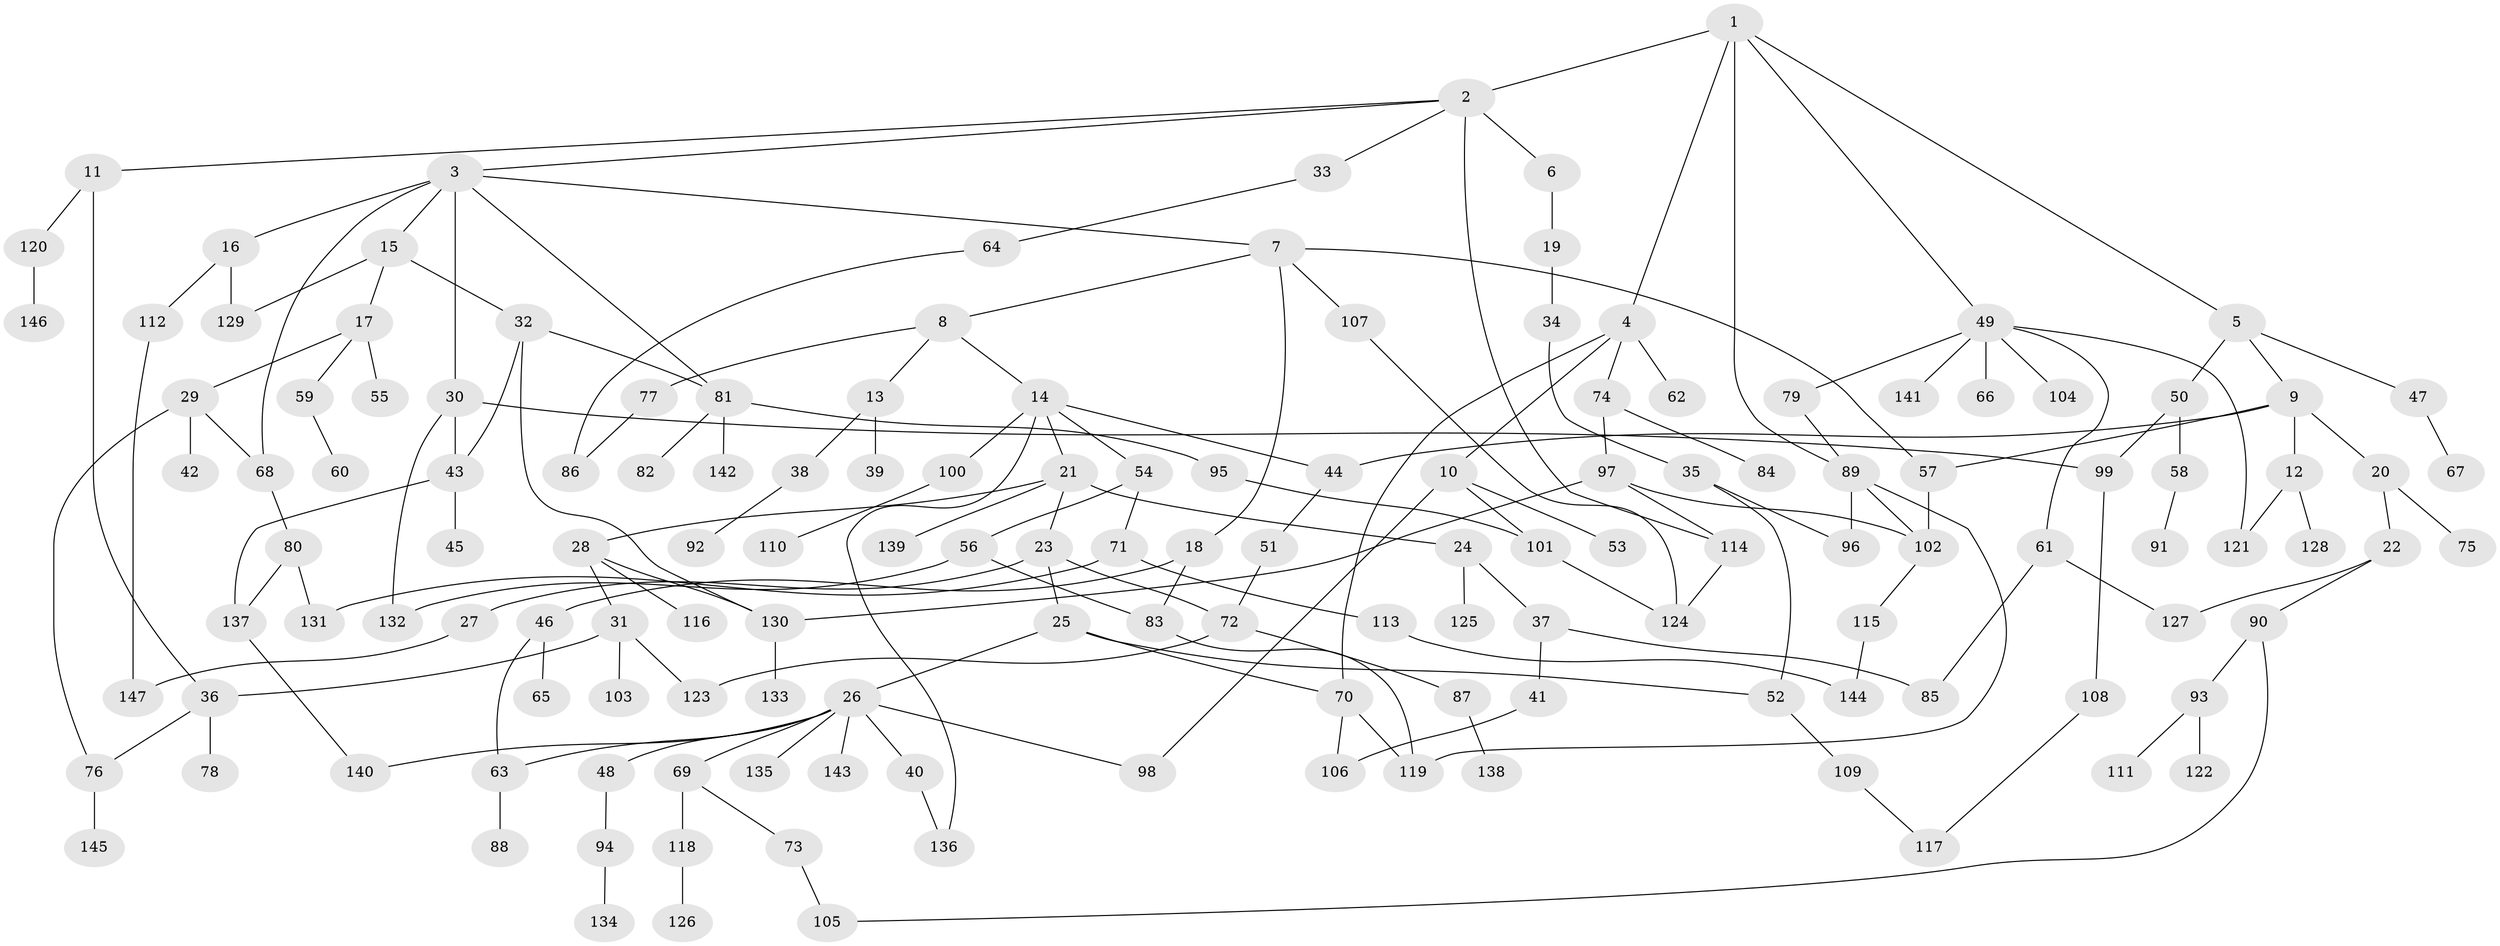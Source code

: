 // Generated by graph-tools (version 1.1) at 2025/25/03/09/25 03:25:25]
// undirected, 147 vertices, 188 edges
graph export_dot {
graph [start="1"]
  node [color=gray90,style=filled];
  1;
  2;
  3;
  4;
  5;
  6;
  7;
  8;
  9;
  10;
  11;
  12;
  13;
  14;
  15;
  16;
  17;
  18;
  19;
  20;
  21;
  22;
  23;
  24;
  25;
  26;
  27;
  28;
  29;
  30;
  31;
  32;
  33;
  34;
  35;
  36;
  37;
  38;
  39;
  40;
  41;
  42;
  43;
  44;
  45;
  46;
  47;
  48;
  49;
  50;
  51;
  52;
  53;
  54;
  55;
  56;
  57;
  58;
  59;
  60;
  61;
  62;
  63;
  64;
  65;
  66;
  67;
  68;
  69;
  70;
  71;
  72;
  73;
  74;
  75;
  76;
  77;
  78;
  79;
  80;
  81;
  82;
  83;
  84;
  85;
  86;
  87;
  88;
  89;
  90;
  91;
  92;
  93;
  94;
  95;
  96;
  97;
  98;
  99;
  100;
  101;
  102;
  103;
  104;
  105;
  106;
  107;
  108;
  109;
  110;
  111;
  112;
  113;
  114;
  115;
  116;
  117;
  118;
  119;
  120;
  121;
  122;
  123;
  124;
  125;
  126;
  127;
  128;
  129;
  130;
  131;
  132;
  133;
  134;
  135;
  136;
  137;
  138;
  139;
  140;
  141;
  142;
  143;
  144;
  145;
  146;
  147;
  1 -- 2;
  1 -- 4;
  1 -- 5;
  1 -- 49;
  1 -- 89;
  2 -- 3;
  2 -- 6;
  2 -- 11;
  2 -- 33;
  2 -- 114;
  3 -- 7;
  3 -- 15;
  3 -- 16;
  3 -- 30;
  3 -- 68;
  3 -- 81;
  4 -- 10;
  4 -- 62;
  4 -- 70;
  4 -- 74;
  5 -- 9;
  5 -- 47;
  5 -- 50;
  6 -- 19;
  7 -- 8;
  7 -- 18;
  7 -- 107;
  7 -- 57;
  8 -- 13;
  8 -- 14;
  8 -- 77;
  9 -- 12;
  9 -- 20;
  9 -- 44;
  9 -- 57;
  10 -- 53;
  10 -- 101;
  10 -- 98;
  11 -- 120;
  11 -- 36;
  12 -- 128;
  12 -- 121;
  13 -- 38;
  13 -- 39;
  14 -- 21;
  14 -- 54;
  14 -- 100;
  14 -- 136;
  14 -- 44;
  15 -- 17;
  15 -- 32;
  15 -- 129;
  16 -- 112;
  16 -- 129;
  17 -- 29;
  17 -- 55;
  17 -- 59;
  18 -- 46;
  18 -- 83;
  19 -- 34;
  20 -- 22;
  20 -- 75;
  21 -- 23;
  21 -- 24;
  21 -- 28;
  21 -- 139;
  22 -- 90;
  22 -- 127;
  23 -- 25;
  23 -- 27;
  23 -- 72;
  24 -- 37;
  24 -- 125;
  25 -- 26;
  25 -- 52;
  25 -- 70;
  26 -- 40;
  26 -- 48;
  26 -- 63;
  26 -- 69;
  26 -- 98;
  26 -- 135;
  26 -- 140;
  26 -- 143;
  27 -- 147;
  28 -- 31;
  28 -- 116;
  28 -- 130;
  29 -- 42;
  29 -- 68;
  29 -- 76;
  30 -- 132;
  30 -- 99;
  30 -- 43;
  31 -- 36;
  31 -- 103;
  31 -- 123;
  32 -- 43;
  32 -- 81;
  32 -- 130;
  33 -- 64;
  34 -- 35;
  35 -- 96;
  35 -- 52;
  36 -- 76;
  36 -- 78;
  37 -- 41;
  37 -- 85;
  38 -- 92;
  40 -- 136;
  41 -- 106;
  43 -- 45;
  43 -- 137;
  44 -- 51;
  46 -- 65;
  46 -- 63;
  47 -- 67;
  48 -- 94;
  49 -- 61;
  49 -- 66;
  49 -- 79;
  49 -- 104;
  49 -- 121;
  49 -- 141;
  50 -- 58;
  50 -- 99;
  51 -- 72;
  52 -- 109;
  54 -- 56;
  54 -- 71;
  56 -- 83;
  56 -- 132;
  57 -- 102;
  58 -- 91;
  59 -- 60;
  61 -- 85;
  61 -- 127;
  63 -- 88;
  64 -- 86;
  68 -- 80;
  69 -- 73;
  69 -- 118;
  70 -- 106;
  70 -- 119;
  71 -- 113;
  71 -- 131;
  72 -- 87;
  72 -- 123;
  73 -- 105;
  74 -- 84;
  74 -- 97;
  76 -- 145;
  77 -- 86;
  79 -- 89;
  80 -- 137;
  80 -- 131;
  81 -- 82;
  81 -- 95;
  81 -- 142;
  83 -- 119;
  87 -- 138;
  89 -- 102;
  89 -- 119;
  89 -- 96;
  90 -- 93;
  90 -- 105;
  93 -- 111;
  93 -- 122;
  94 -- 134;
  95 -- 101;
  97 -- 114;
  97 -- 130;
  97 -- 102;
  99 -- 108;
  100 -- 110;
  101 -- 124;
  102 -- 115;
  107 -- 124;
  108 -- 117;
  109 -- 117;
  112 -- 147;
  113 -- 144;
  114 -- 124;
  115 -- 144;
  118 -- 126;
  120 -- 146;
  130 -- 133;
  137 -- 140;
}
